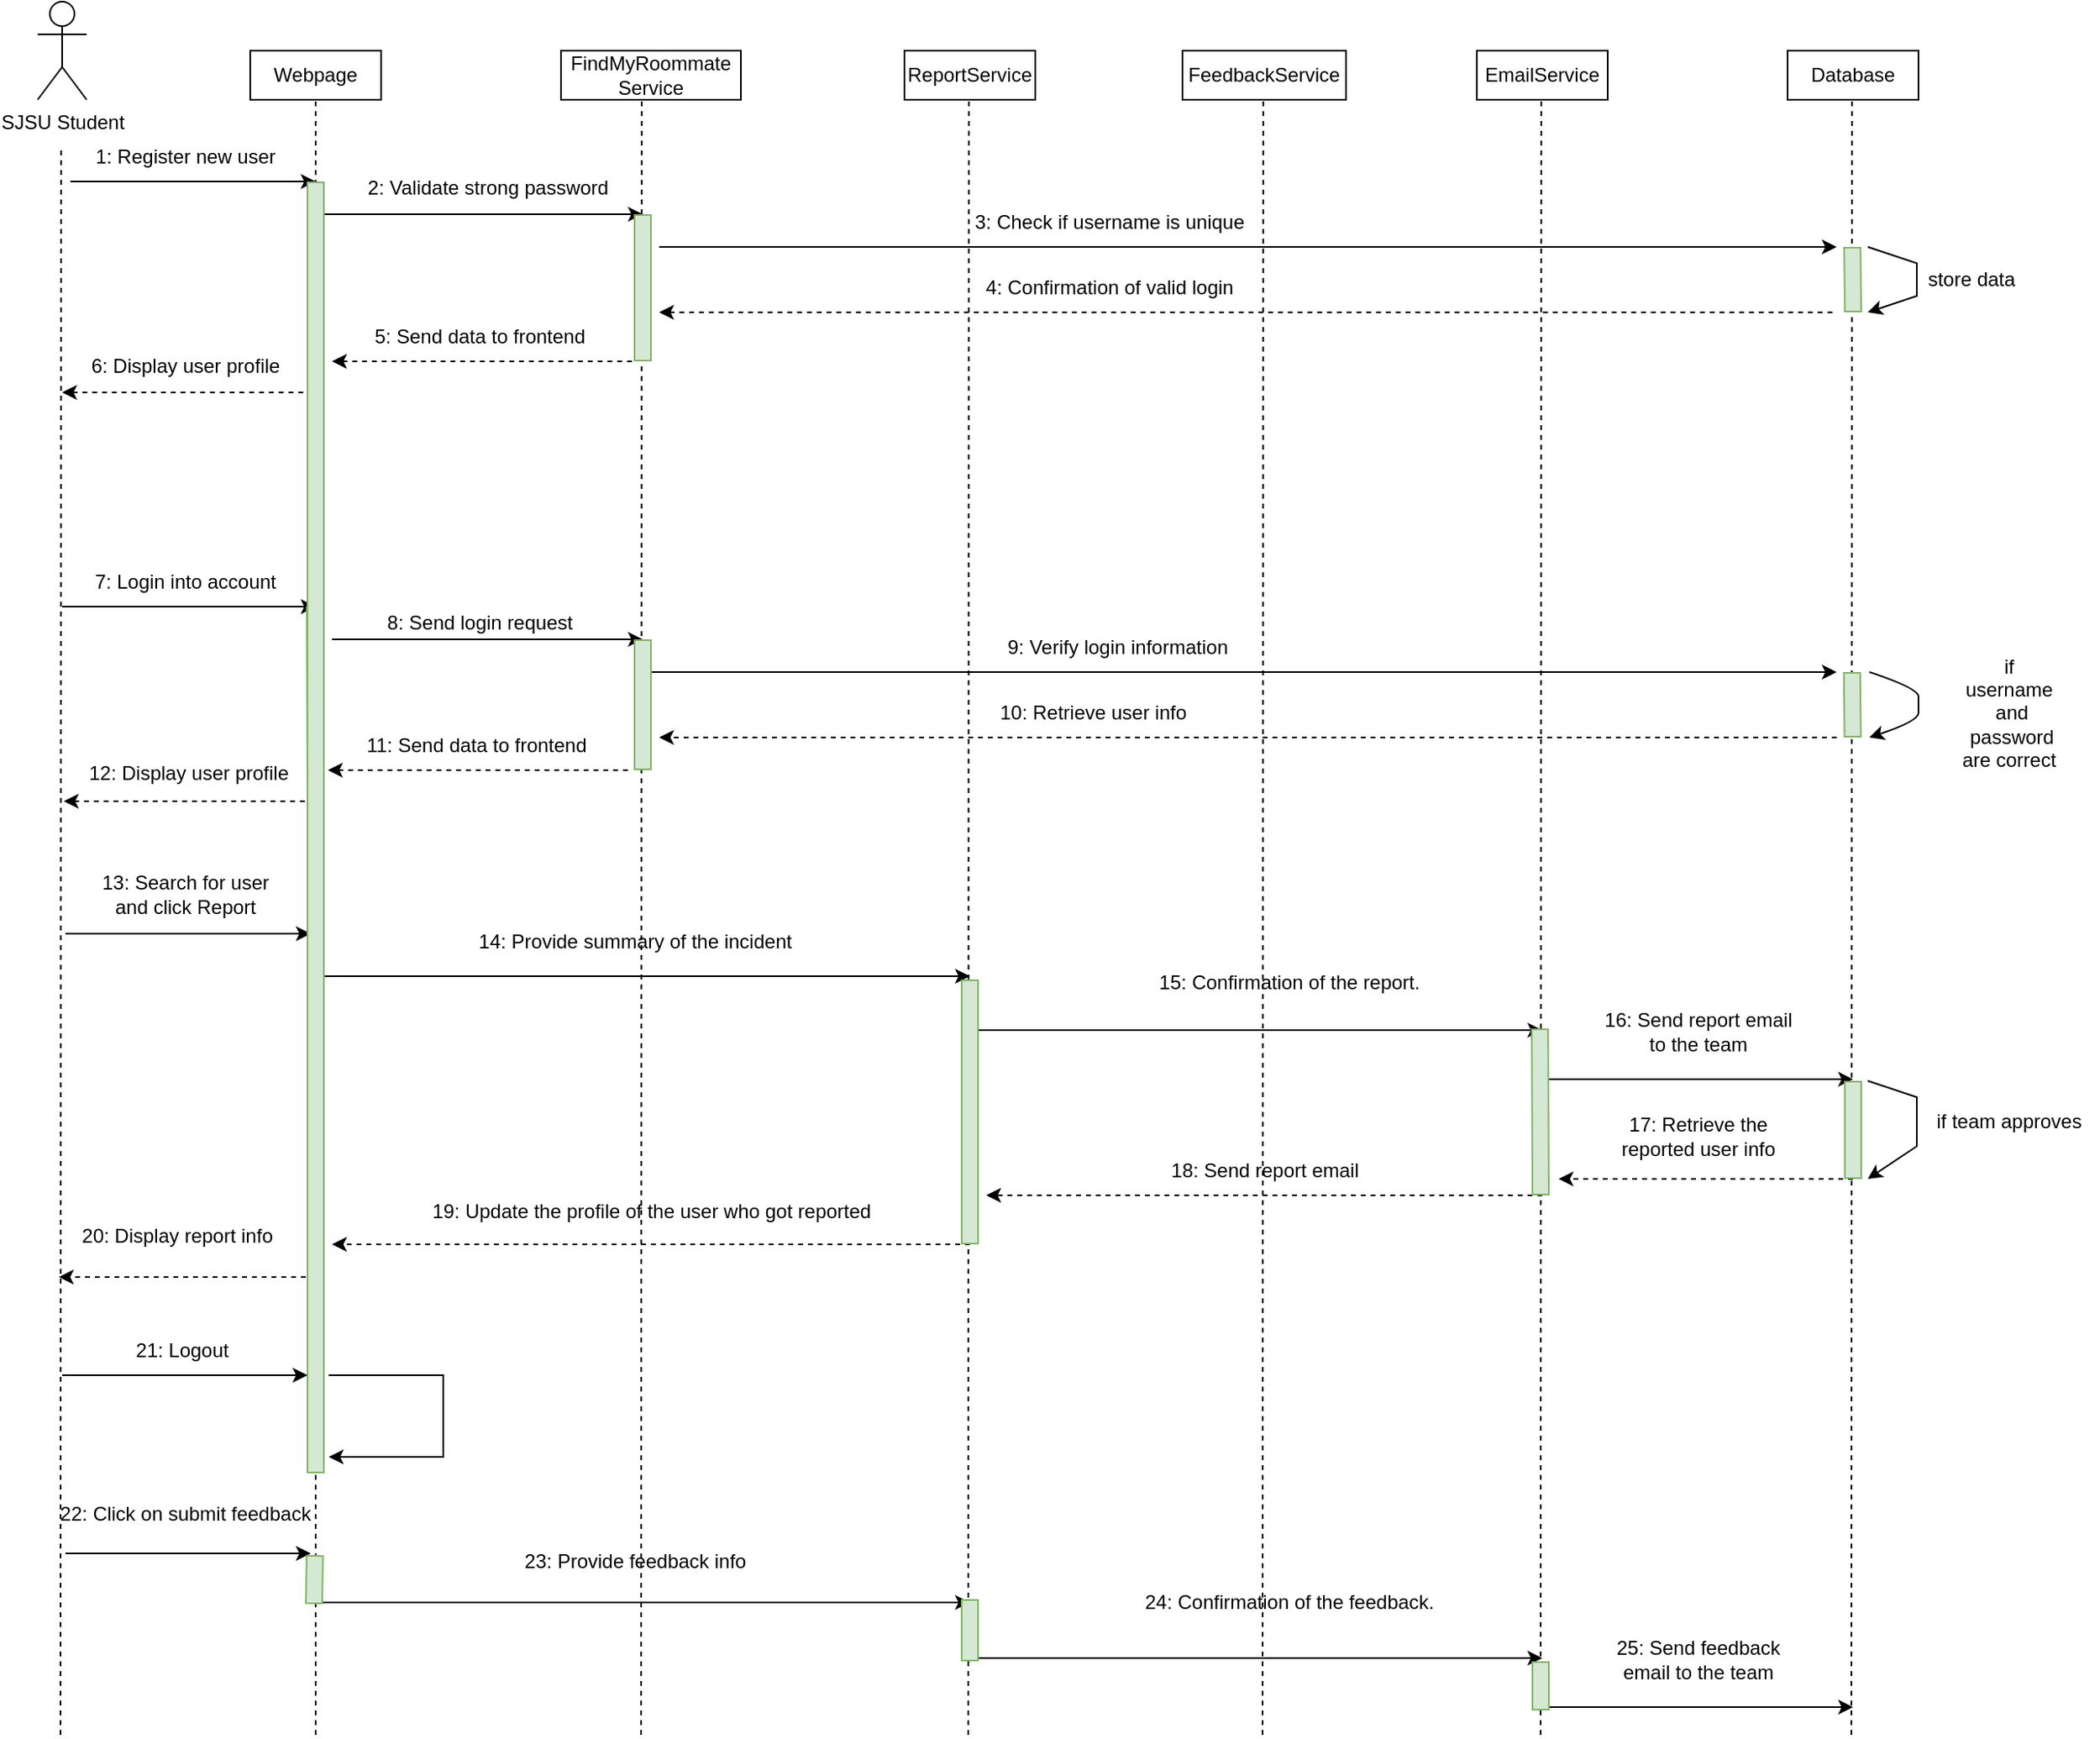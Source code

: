 <mxfile version="21.0.2" type="device"><diagram name="Page-1" id="Be2qZ1rxj8hh-KEwo5oF"><mxGraphModel dx="1735" dy="905" grid="1" gridSize="10" guides="1" tooltips="1" connect="1" arrows="1" fold="1" page="1" pageScale="1" pageWidth="1700" pageHeight="1100" math="0" shadow="0"><root><mxCell id="0"/><mxCell id="1" parent="0"/><mxCell id="5nqxp1VCexSYbMDBwNfy-2" value="SJSU Student" style="shape=umlActor;verticalLabelPosition=bottom;verticalAlign=top;html=1;outlineConnect=0;" parent="1" vertex="1"><mxGeometry x="40" y="20" width="30" height="60" as="geometry"/></mxCell><mxCell id="5nqxp1VCexSYbMDBwNfy-3" value="Webpage" style="rounded=0;whiteSpace=wrap;html=1;" parent="1" vertex="1"><mxGeometry x="170" y="50" width="80" height="30" as="geometry"/></mxCell><mxCell id="5nqxp1VCexSYbMDBwNfy-5" value="ReportService" style="rounded=0;whiteSpace=wrap;html=1;" parent="1" vertex="1"><mxGeometry x="570" y="50" width="80" height="30" as="geometry"/></mxCell><mxCell id="5nqxp1VCexSYbMDBwNfy-6" value="FeedbackService" style="rounded=0;whiteSpace=wrap;html=1;" parent="1" vertex="1"><mxGeometry x="740" y="50" width="100" height="30" as="geometry"/></mxCell><mxCell id="5nqxp1VCexSYbMDBwNfy-8" value="Database" style="rounded=0;whiteSpace=wrap;html=1;" parent="1" vertex="1"><mxGeometry x="1110" y="50" width="80" height="30" as="geometry"/></mxCell><mxCell id="5nqxp1VCexSYbMDBwNfy-9" value="" style="endArrow=none;dashed=1;html=1;rounded=0;entryX=0.5;entryY=1;entryDx=0;entryDy=0;" parent="1" target="5nqxp1VCexSYbMDBwNfy-3" edge="1"><mxGeometry width="50" height="50" relative="1" as="geometry"><mxPoint x="210" y="1080" as="sourcePoint"/><mxPoint x="209.37" y="110" as="targetPoint"/></mxGeometry></mxCell><mxCell id="5nqxp1VCexSYbMDBwNfy-10" value="" style="endArrow=none;dashed=1;html=1;rounded=0;" parent="1" edge="1"><mxGeometry width="50" height="50" relative="1" as="geometry"><mxPoint x="54" y="1080" as="sourcePoint"/><mxPoint x="54.37" y="110" as="targetPoint"/></mxGeometry></mxCell><mxCell id="5nqxp1VCexSYbMDBwNfy-12" value="" style="endArrow=none;dashed=1;html=1;rounded=0;entryX=0.5;entryY=1;entryDx=0;entryDy=0;" parent="1" edge="1"><mxGeometry width="50" height="50" relative="1" as="geometry"><mxPoint x="609" y="1080" as="sourcePoint"/><mxPoint x="609.38" y="80" as="targetPoint"/></mxGeometry></mxCell><mxCell id="5nqxp1VCexSYbMDBwNfy-13" value="" style="endArrow=none;dashed=1;html=1;rounded=0;entryX=0.5;entryY=1;entryDx=0;entryDy=0;" parent="1" edge="1"><mxGeometry width="50" height="50" relative="1" as="geometry"><mxPoint x="789" y="1080" as="sourcePoint"/><mxPoint x="789.39" y="80" as="targetPoint"/></mxGeometry></mxCell><mxCell id="5nqxp1VCexSYbMDBwNfy-15" value="" style="endArrow=none;dashed=1;html=1;rounded=0;entryX=0.5;entryY=1;entryDx=0;entryDy=0;" parent="1" edge="1"><mxGeometry width="50" height="50" relative="1" as="geometry"><mxPoint x="1149" y="1080" as="sourcePoint"/><mxPoint x="1149.38" y="80" as="targetPoint"/></mxGeometry></mxCell><mxCell id="5nqxp1VCexSYbMDBwNfy-16" value="" style="endArrow=classic;html=1;rounded=0;" parent="1" edge="1"><mxGeometry width="50" height="50" relative="1" as="geometry"><mxPoint x="60" y="130" as="sourcePoint"/><mxPoint x="210" y="130" as="targetPoint"/></mxGeometry></mxCell><mxCell id="5nqxp1VCexSYbMDBwNfy-18" value="" style="endArrow=classic;html=1;rounded=0;" parent="1" edge="1"><mxGeometry width="50" height="50" relative="1" as="geometry"><mxPoint x="420" y="170" as="sourcePoint"/><mxPoint x="1140" y="170" as="targetPoint"/></mxGeometry></mxCell><mxCell id="5nqxp1VCexSYbMDBwNfy-19" value="1: Register new user" style="text;html=1;align=center;verticalAlign=middle;resizable=0;points=[];autosize=1;strokeColor=none;fillColor=none;" parent="1" vertex="1"><mxGeometry x="65" y="100" width="130" height="30" as="geometry"/></mxCell><mxCell id="5nqxp1VCexSYbMDBwNfy-21" value="3: Check if username is unique" style="text;html=1;align=center;verticalAlign=middle;resizable=0;points=[];autosize=1;strokeColor=none;fillColor=none;" parent="1" vertex="1"><mxGeometry x="600" y="140" width="190" height="30" as="geometry"/></mxCell><mxCell id="5nqxp1VCexSYbMDBwNfy-22" value="" style="endArrow=classic;html=1;rounded=0;" parent="1" edge="1"><mxGeometry width="50" height="50" relative="1" as="geometry"><mxPoint x="55" y="390" as="sourcePoint"/><mxPoint x="210" y="390" as="targetPoint"/></mxGeometry></mxCell><mxCell id="5nqxp1VCexSYbMDBwNfy-23" value="7: Login into account" style="text;html=1;align=center;verticalAlign=middle;resizable=0;points=[];autosize=1;strokeColor=none;fillColor=none;" parent="1" vertex="1"><mxGeometry x="65" y="360" width="130" height="30" as="geometry"/></mxCell><mxCell id="5nqxp1VCexSYbMDBwNfy-26" value="10: Retrieve user info" style="text;html=1;align=center;verticalAlign=middle;resizable=0;points=[];autosize=1;strokeColor=none;fillColor=none;" parent="1" vertex="1"><mxGeometry x="615" y="440" width="140" height="30" as="geometry"/></mxCell><mxCell id="5nqxp1VCexSYbMDBwNfy-31" value="FindMyRoommate&lt;br&gt;Service" style="rounded=0;whiteSpace=wrap;html=1;" parent="1" vertex="1"><mxGeometry x="360" y="50" width="110" height="30" as="geometry"/></mxCell><mxCell id="5nqxp1VCexSYbMDBwNfy-32" value="" style="endArrow=none;dashed=1;html=1;rounded=0;entryX=0.5;entryY=1;entryDx=0;entryDy=0;" parent="1" edge="1"><mxGeometry width="50" height="50" relative="1" as="geometry"><mxPoint x="409" y="1080" as="sourcePoint"/><mxPoint x="409.38" y="80" as="targetPoint"/></mxGeometry></mxCell><mxCell id="5nqxp1VCexSYbMDBwNfy-34" value="" style="endArrow=classic;html=1;rounded=0;" parent="1" edge="1"><mxGeometry width="50" height="50" relative="1" as="geometry"><mxPoint x="210" y="150" as="sourcePoint"/><mxPoint x="410" y="150" as="targetPoint"/></mxGeometry></mxCell><mxCell id="5nqxp1VCexSYbMDBwNfy-35" value="" style="shape=flexArrow;endArrow=none;html=1;rounded=0;endFill=0;fillColor=#d5e8d4;strokeColor=#82b366;" parent="1" edge="1"><mxGeometry width="50" height="50" relative="1" as="geometry"><mxPoint x="410" y="240" as="sourcePoint"/><mxPoint x="410.0" y="150" as="targetPoint"/></mxGeometry></mxCell><mxCell id="5nqxp1VCexSYbMDBwNfy-36" value="2: Validate strong password" style="text;html=1;align=center;verticalAlign=middle;resizable=0;points=[];autosize=1;strokeColor=none;fillColor=none;" parent="1" vertex="1"><mxGeometry x="230" y="119" width="170" height="30" as="geometry"/></mxCell><mxCell id="5nqxp1VCexSYbMDBwNfy-37" value="" style="shape=flexArrow;endArrow=none;html=1;rounded=0;endFill=0;fillColor=#d5e8d4;strokeColor=#82b366;" parent="1" edge="1"><mxGeometry width="50" height="50" relative="1" as="geometry"><mxPoint x="1150" y="210" as="sourcePoint"/><mxPoint x="1149.58" y="170" as="targetPoint"/></mxGeometry></mxCell><mxCell id="5nqxp1VCexSYbMDBwNfy-38" value="" style="endArrow=classic;html=1;rounded=0;" parent="1" edge="1"><mxGeometry width="50" height="50" relative="1" as="geometry"><mxPoint x="1159" y="170" as="sourcePoint"/><mxPoint x="1159" y="210" as="targetPoint"/><Array as="points"><mxPoint x="1189" y="180"/><mxPoint x="1189" y="190"/><mxPoint x="1189" y="200"/></Array></mxGeometry></mxCell><mxCell id="5nqxp1VCexSYbMDBwNfy-50" value="" style="endArrow=none;dashed=1;html=1;rounded=0;fontFamily=Helvetica;fontSize=12;fontColor=default;startArrow=classic;startFill=1;" parent="1" edge="1"><mxGeometry width="50" height="50" relative="1" as="geometry"><mxPoint x="420" y="210" as="sourcePoint"/><mxPoint x="1140" y="210" as="targetPoint"/></mxGeometry></mxCell><mxCell id="5nqxp1VCexSYbMDBwNfy-51" value="4: Confirmation of valid login" style="text;html=1;align=center;verticalAlign=middle;resizable=0;points=[];autosize=1;strokeColor=none;fillColor=none;fontSize=12;fontFamily=Helvetica;fontColor=default;" parent="1" vertex="1"><mxGeometry x="610" y="180" width="170" height="30" as="geometry"/></mxCell><mxCell id="5nqxp1VCexSYbMDBwNfy-52" value="" style="endArrow=none;dashed=1;html=1;rounded=0;fontFamily=Helvetica;fontSize=12;fontColor=default;startArrow=classic;startFill=1;" parent="1" edge="1"><mxGeometry width="50" height="50" relative="1" as="geometry"><mxPoint x="220" y="240" as="sourcePoint"/><mxPoint x="405" y="240" as="targetPoint"/></mxGeometry></mxCell><mxCell id="5nqxp1VCexSYbMDBwNfy-53" value="5: Send data to frontend" style="text;html=1;align=center;verticalAlign=middle;resizable=0;points=[];autosize=1;strokeColor=none;fillColor=none;fontSize=12;fontFamily=Helvetica;fontColor=default;" parent="1" vertex="1"><mxGeometry x="235" y="210" width="150" height="30" as="geometry"/></mxCell><mxCell id="5nqxp1VCexSYbMDBwNfy-54" value="" style="endArrow=classic;html=1;rounded=0;fontFamily=Helvetica;fontSize=12;fontColor=default;" parent="1" edge="1"><mxGeometry width="50" height="50" relative="1" as="geometry"><mxPoint x="220" y="410" as="sourcePoint"/><mxPoint x="410" y="410" as="targetPoint"/></mxGeometry></mxCell><mxCell id="5nqxp1VCexSYbMDBwNfy-55" value="8: Send login request" style="text;html=1;align=center;verticalAlign=middle;resizable=0;points=[];autosize=1;strokeColor=none;fillColor=none;fontSize=12;fontFamily=Helvetica;fontColor=default;" parent="1" vertex="1"><mxGeometry x="240" y="385" width="140" height="30" as="geometry"/></mxCell><mxCell id="5nqxp1VCexSYbMDBwNfy-56" value="" style="endArrow=classic;html=1;rounded=0;fontFamily=Helvetica;fontSize=12;fontColor=default;" parent="1" edge="1"><mxGeometry width="50" height="50" relative="1" as="geometry"><mxPoint x="410" y="430" as="sourcePoint"/><mxPoint x="1140" y="430" as="targetPoint"/></mxGeometry></mxCell><mxCell id="5nqxp1VCexSYbMDBwNfy-57" value="" style="shape=flexArrow;endArrow=none;html=1;rounded=0;endFill=0;fillColor=#d5e8d4;strokeColor=#82b366;" parent="1" edge="1"><mxGeometry width="50" height="50" relative="1" as="geometry"><mxPoint x="410" y="490" as="sourcePoint"/><mxPoint x="410.0" y="410" as="targetPoint"/></mxGeometry></mxCell><mxCell id="5nqxp1VCexSYbMDBwNfy-58" value="9: Verify login information" style="text;html=1;align=center;verticalAlign=middle;resizable=0;points=[];autosize=1;strokeColor=none;fillColor=none;fontSize=12;fontFamily=Helvetica;fontColor=default;" parent="1" vertex="1"><mxGeometry x="620" y="400" width="160" height="30" as="geometry"/></mxCell><mxCell id="5nqxp1VCexSYbMDBwNfy-59" value="" style="endArrow=classic;html=1;strokeColor=default;curved=1;" parent="1" edge="1"><mxGeometry width="50" height="50" relative="1" as="geometry"><mxPoint x="1160" y="430" as="sourcePoint"/><mxPoint x="1160" y="470" as="targetPoint"/><Array as="points"><mxPoint x="1190" y="440"/><mxPoint x="1190" y="450"/><mxPoint x="1190" y="460"/></Array></mxGeometry></mxCell><mxCell id="5nqxp1VCexSYbMDBwNfy-60" value="" style="endArrow=classic;html=1;rounded=0;fontFamily=Helvetica;fontSize=12;fontColor=default;dashed=1;" parent="1" edge="1"><mxGeometry width="50" height="50" relative="1" as="geometry"><mxPoint x="1140" y="470" as="sourcePoint"/><mxPoint x="420" y="470" as="targetPoint"/></mxGeometry></mxCell><mxCell id="5nqxp1VCexSYbMDBwNfy-61" value="" style="shape=flexArrow;endArrow=none;html=1;rounded=0;endFill=0;fillColor=#d5e8d4;strokeColor=#82b366;" parent="1" edge="1"><mxGeometry width="50" height="50" relative="1" as="geometry"><mxPoint x="1149.8" y="470" as="sourcePoint"/><mxPoint x="1149.38" y="430" as="targetPoint"/></mxGeometry></mxCell><mxCell id="5nqxp1VCexSYbMDBwNfy-64" value="store data" style="text;html=1;align=center;verticalAlign=middle;resizable=0;points=[];autosize=1;strokeColor=none;fillColor=none;fontSize=12;fontFamily=Helvetica;fontColor=default;" parent="1" vertex="1"><mxGeometry x="1182" y="175" width="80" height="30" as="geometry"/></mxCell><mxCell id="5nqxp1VCexSYbMDBwNfy-65" value="if &lt;br&gt;username&lt;br&gt;&amp;nbsp;and&lt;br&gt;&amp;nbsp;password&lt;br&gt;are correct" style="text;html=1;align=center;verticalAlign=middle;resizable=0;points=[];autosize=1;strokeColor=none;fillColor=none;fontSize=12;fontFamily=Helvetica;fontColor=default;" parent="1" vertex="1"><mxGeometry x="1205" y="410" width="80" height="90" as="geometry"/></mxCell><mxCell id="5nqxp1VCexSYbMDBwNfy-66" value="" style="endArrow=none;dashed=1;html=1;rounded=0;fontFamily=Helvetica;fontSize=12;fontColor=default;startArrow=classic;startFill=1;" parent="1" edge="1"><mxGeometry width="50" height="50" relative="1" as="geometry"><mxPoint x="55" y="259" as="sourcePoint"/><mxPoint x="210" y="259" as="targetPoint"/></mxGeometry></mxCell><mxCell id="5nqxp1VCexSYbMDBwNfy-67" value="6: Display user profile" style="text;html=1;align=center;verticalAlign=middle;resizable=0;points=[];autosize=1;strokeColor=none;fillColor=none;fontSize=12;fontFamily=Helvetica;fontColor=default;" parent="1" vertex="1"><mxGeometry x="60" y="228" width="140" height="30" as="geometry"/></mxCell><mxCell id="5nqxp1VCexSYbMDBwNfy-69" value="" style="endArrow=none;dashed=1;html=1;rounded=0;fontFamily=Helvetica;fontSize=12;fontColor=default;startArrow=classic;startFill=1;" parent="1" edge="1"><mxGeometry width="50" height="50" relative="1" as="geometry"><mxPoint x="217.5" y="490" as="sourcePoint"/><mxPoint x="402.5" y="490" as="targetPoint"/></mxGeometry></mxCell><mxCell id="5nqxp1VCexSYbMDBwNfy-70" value="11: Send data to frontend" style="text;html=1;align=center;verticalAlign=middle;resizable=0;points=[];autosize=1;strokeColor=none;fillColor=none;fontSize=12;fontFamily=Helvetica;fontColor=default;" parent="1" vertex="1"><mxGeometry x="227.5" y="460" width="160" height="30" as="geometry"/></mxCell><mxCell id="5nqxp1VCexSYbMDBwNfy-71" value="" style="endArrow=none;dashed=1;html=1;rounded=0;fontFamily=Helvetica;fontSize=12;fontColor=default;startArrow=classic;startFill=1;" parent="1" edge="1"><mxGeometry width="50" height="50" relative="1" as="geometry"><mxPoint x="56" y="509" as="sourcePoint"/><mxPoint x="211" y="509" as="targetPoint"/></mxGeometry></mxCell><mxCell id="5nqxp1VCexSYbMDBwNfy-72" value="12: Display user profile" style="text;html=1;align=center;verticalAlign=middle;resizable=0;points=[];autosize=1;strokeColor=none;fillColor=none;fontSize=12;fontFamily=Helvetica;fontColor=default;" parent="1" vertex="1"><mxGeometry x="57" y="477" width="150" height="30" as="geometry"/></mxCell><mxCell id="5nqxp1VCexSYbMDBwNfy-33" value="" style="shape=flexArrow;endArrow=none;html=1;rounded=0;endFill=0;fillColor=#d5e8d4;strokeColor=#82b366;" parent="1" edge="1"><mxGeometry width="50" height="50" relative="1" as="geometry"><mxPoint x="210" y="510" as="sourcePoint"/><mxPoint x="209.57" y="390" as="targetPoint"/></mxGeometry></mxCell><mxCell id="5nqxp1VCexSYbMDBwNfy-73" value="13: Search for user &lt;br&gt;and click Report" style="text;html=1;align=center;verticalAlign=middle;resizable=0;points=[];autosize=1;strokeColor=none;fillColor=none;" parent="1" vertex="1"><mxGeometry x="65" y="546" width="130" height="40" as="geometry"/></mxCell><mxCell id="5nqxp1VCexSYbMDBwNfy-75" value="" style="endArrow=classic;html=1;rounded=0;" parent="1" edge="1"><mxGeometry width="50" height="50" relative="1" as="geometry"><mxPoint x="57" y="590" as="sourcePoint"/><mxPoint x="207" y="590" as="targetPoint"/></mxGeometry></mxCell><mxCell id="5nqxp1VCexSYbMDBwNfy-76" value="" style="endArrow=classic;html=1;rounded=0;" parent="1" edge="1"><mxGeometry width="50" height="50" relative="1" as="geometry"><mxPoint x="210" y="616" as="sourcePoint"/><mxPoint x="610" y="616" as="targetPoint"/></mxGeometry></mxCell><mxCell id="5nqxp1VCexSYbMDBwNfy-77" value="14: Provide summary of the incident" style="text;html=1;align=center;verticalAlign=middle;resizable=0;points=[];autosize=1;strokeColor=none;fillColor=none;" parent="1" vertex="1"><mxGeometry x="300" y="580" width="210" height="30" as="geometry"/></mxCell><mxCell id="5nqxp1VCexSYbMDBwNfy-78" value="" style="endArrow=classic;html=1;rounded=0;" parent="1" edge="1"><mxGeometry width="50" height="50" relative="1" as="geometry"><mxPoint x="610" y="649" as="sourcePoint"/><mxPoint x="960" y="649" as="targetPoint"/></mxGeometry></mxCell><mxCell id="5nqxp1VCexSYbMDBwNfy-79" value="15: Confirmation of the report." style="text;html=1;align=center;verticalAlign=middle;resizable=0;points=[];autosize=1;strokeColor=none;fillColor=none;" parent="1" vertex="1"><mxGeometry x="715" y="605" width="180" height="30" as="geometry"/></mxCell><mxCell id="5nqxp1VCexSYbMDBwNfy-80" value="EmailService" style="rounded=0;whiteSpace=wrap;html=1;" parent="1" vertex="1"><mxGeometry x="920" y="50" width="80" height="30" as="geometry"/></mxCell><mxCell id="5nqxp1VCexSYbMDBwNfy-81" value="" style="endArrow=none;dashed=1;html=1;rounded=0;entryX=0.5;entryY=1;entryDx=0;entryDy=0;" parent="1" edge="1"><mxGeometry width="50" height="50" relative="1" as="geometry"><mxPoint x="959" y="1080" as="sourcePoint"/><mxPoint x="959.38" y="80" as="targetPoint"/></mxGeometry></mxCell><mxCell id="5nqxp1VCexSYbMDBwNfy-82" value="" style="endArrow=classic;html=1;rounded=0;" parent="1" edge="1"><mxGeometry width="50" height="50" relative="1" as="geometry"><mxPoint x="960" y="679" as="sourcePoint"/><mxPoint x="1150" y="679" as="targetPoint"/></mxGeometry></mxCell><mxCell id="5nqxp1VCexSYbMDBwNfy-83" value="16: Send report email &lt;br&gt;to the team" style="text;html=1;align=center;verticalAlign=middle;resizable=0;points=[];autosize=1;strokeColor=none;fillColor=none;" parent="1" vertex="1"><mxGeometry x="985" y="630" width="140" height="40" as="geometry"/></mxCell><mxCell id="5nqxp1VCexSYbMDBwNfy-84" value="" style="endArrow=classic;html=1;rounded=0;" parent="1" edge="1"><mxGeometry width="50" height="50" relative="1" as="geometry"><mxPoint x="1159" y="680" as="sourcePoint"/><mxPoint x="1159" y="740" as="targetPoint"/><Array as="points"><mxPoint x="1189" y="690"/><mxPoint x="1189" y="700"/><mxPoint x="1189" y="720"/></Array></mxGeometry></mxCell><mxCell id="5nqxp1VCexSYbMDBwNfy-85" value="if team approves" style="text;html=1;align=center;verticalAlign=middle;resizable=0;points=[];autosize=1;strokeColor=none;fillColor=none;fontSize=12;fontFamily=Helvetica;fontColor=default;" parent="1" vertex="1"><mxGeometry x="1190" y="690" width="110" height="30" as="geometry"/></mxCell><mxCell id="5nqxp1VCexSYbMDBwNfy-86" value="" style="endArrow=classic;html=1;rounded=0;fontFamily=Helvetica;fontSize=12;fontColor=default;dashed=1;" parent="1" edge="1"><mxGeometry width="50" height="50" relative="1" as="geometry"><mxPoint x="1150" y="740" as="sourcePoint"/><mxPoint x="970" y="740" as="targetPoint"/></mxGeometry></mxCell><mxCell id="5nqxp1VCexSYbMDBwNfy-87" value="" style="endArrow=classic;html=1;rounded=0;fontFamily=Helvetica;fontSize=12;fontColor=default;dashed=1;" parent="1" edge="1"><mxGeometry width="50" height="50" relative="1" as="geometry"><mxPoint x="960" y="750" as="sourcePoint"/><mxPoint x="620" y="750" as="targetPoint"/></mxGeometry></mxCell><mxCell id="5nqxp1VCexSYbMDBwNfy-88" value="" style="endArrow=classic;html=1;rounded=0;fontFamily=Helvetica;fontSize=12;fontColor=default;dashed=1;" parent="1" edge="1"><mxGeometry width="50" height="50" relative="1" as="geometry"><mxPoint x="610" y="780" as="sourcePoint"/><mxPoint x="220" y="780" as="targetPoint"/></mxGeometry></mxCell><mxCell id="5nqxp1VCexSYbMDBwNfy-89" value="" style="endArrow=classic;html=1;rounded=0;fontFamily=Helvetica;fontSize=12;fontColor=default;dashed=1;" parent="1" edge="1"><mxGeometry width="50" height="50" relative="1" as="geometry"><mxPoint x="210" y="800" as="sourcePoint"/><mxPoint x="53" y="800" as="targetPoint"/></mxGeometry></mxCell><mxCell id="5nqxp1VCexSYbMDBwNfy-91" value="" style="shape=flexArrow;endArrow=none;html=1;rounded=0;endFill=0;fillColor=#d5e8d4;strokeColor=#82b366;" parent="1" edge="1"><mxGeometry width="50" height="50" relative="1" as="geometry"><mxPoint x="610" y="780" as="sourcePoint"/><mxPoint x="610" y="618" as="targetPoint"/></mxGeometry></mxCell><mxCell id="5nqxp1VCexSYbMDBwNfy-92" value="" style="shape=flexArrow;endArrow=none;html=1;rounded=0;endFill=0;fillColor=#d5e8d4;strokeColor=#82b366;" parent="1" edge="1"><mxGeometry width="50" height="50" relative="1" as="geometry"><mxPoint x="959" y="750" as="sourcePoint"/><mxPoint x="958.57" y="648" as="targetPoint"/></mxGeometry></mxCell><mxCell id="5nqxp1VCexSYbMDBwNfy-93" value="" style="shape=flexArrow;endArrow=none;html=1;rounded=0;endFill=0;fillColor=#d5e8d4;strokeColor=#82b366;" parent="1" edge="1"><mxGeometry width="50" height="50" relative="1" as="geometry"><mxPoint x="1150" y="740" as="sourcePoint"/><mxPoint x="1150.0" y="680" as="targetPoint"/></mxGeometry></mxCell><mxCell id="5nqxp1VCexSYbMDBwNfy-94" value="17: Retrieve the &lt;br&gt;reported user info" style="text;html=1;align=center;verticalAlign=middle;resizable=0;points=[];autosize=1;strokeColor=none;fillColor=none;fontSize=12;fontFamily=Helvetica;fontColor=default;" parent="1" vertex="1"><mxGeometry x="995" y="694" width="120" height="40" as="geometry"/></mxCell><mxCell id="5nqxp1VCexSYbMDBwNfy-95" value="18: Send report email" style="text;html=1;align=center;verticalAlign=middle;resizable=0;points=[];autosize=1;strokeColor=none;fillColor=none;fontSize=12;fontFamily=Helvetica;fontColor=default;" parent="1" vertex="1"><mxGeometry x="720" y="720" width="140" height="30" as="geometry"/></mxCell><mxCell id="5nqxp1VCexSYbMDBwNfy-96" value="19: Update the profile of the user who got reported" style="text;html=1;align=center;verticalAlign=middle;resizable=0;points=[];autosize=1;strokeColor=none;fillColor=none;fontSize=12;fontFamily=Helvetica;fontColor=default;" parent="1" vertex="1"><mxGeometry x="270" y="745" width="290" height="30" as="geometry"/></mxCell><mxCell id="5nqxp1VCexSYbMDBwNfy-97" value="20: Display report info" style="text;html=1;align=center;verticalAlign=middle;resizable=0;points=[];autosize=1;strokeColor=none;fillColor=none;fontSize=12;fontFamily=Helvetica;fontColor=default;" parent="1" vertex="1"><mxGeometry x="55" y="760" width="140" height="30" as="geometry"/></mxCell><mxCell id="5nqxp1VCexSYbMDBwNfy-98" value="22: Click on submit feedback" style="text;html=1;align=center;verticalAlign=middle;resizable=0;points=[];autosize=1;strokeColor=none;fillColor=none;" parent="1" vertex="1"><mxGeometry x="40" y="930" width="180" height="30" as="geometry"/></mxCell><mxCell id="5nqxp1VCexSYbMDBwNfy-99" value="" style="endArrow=classic;html=1;rounded=0;" parent="1" edge="1"><mxGeometry width="50" height="50" relative="1" as="geometry"><mxPoint x="57" y="969" as="sourcePoint"/><mxPoint x="207" y="969" as="targetPoint"/></mxGeometry></mxCell><mxCell id="5nqxp1VCexSYbMDBwNfy-100" value="" style="endArrow=classic;html=1;rounded=0;" parent="1" edge="1"><mxGeometry width="50" height="50" relative="1" as="geometry"><mxPoint x="210" y="999" as="sourcePoint"/><mxPoint x="610" y="999" as="targetPoint"/></mxGeometry></mxCell><mxCell id="5nqxp1VCexSYbMDBwNfy-101" value="23: Provide feedback info" style="text;html=1;align=center;verticalAlign=middle;resizable=0;points=[];autosize=1;strokeColor=none;fillColor=none;" parent="1" vertex="1"><mxGeometry x="325" y="959" width="160" height="30" as="geometry"/></mxCell><mxCell id="5nqxp1VCexSYbMDBwNfy-102" value="" style="endArrow=classic;html=1;rounded=0;" parent="1" edge="1"><mxGeometry width="50" height="50" relative="1" as="geometry"><mxPoint x="610" y="1033" as="sourcePoint"/><mxPoint x="960" y="1033" as="targetPoint"/></mxGeometry></mxCell><mxCell id="5nqxp1VCexSYbMDBwNfy-103" value="24: Confirmation of the feedback." style="text;html=1;align=center;verticalAlign=middle;resizable=0;points=[];autosize=1;strokeColor=none;fillColor=none;" parent="1" vertex="1"><mxGeometry x="705" y="984" width="200" height="30" as="geometry"/></mxCell><mxCell id="5nqxp1VCexSYbMDBwNfy-104" value="" style="endArrow=classic;html=1;rounded=0;" parent="1" edge="1"><mxGeometry width="50" height="50" relative="1" as="geometry"><mxPoint x="960" y="1063" as="sourcePoint"/><mxPoint x="1150" y="1063" as="targetPoint"/></mxGeometry></mxCell><mxCell id="5nqxp1VCexSYbMDBwNfy-105" value="25: Send feedback&lt;br&gt;email to the team" style="text;html=1;align=center;verticalAlign=middle;resizable=0;points=[];autosize=1;strokeColor=none;fillColor=none;" parent="1" vertex="1"><mxGeometry x="995" y="1014" width="120" height="40" as="geometry"/></mxCell><mxCell id="5nqxp1VCexSYbMDBwNfy-113" value="" style="shape=flexArrow;endArrow=none;html=1;rounded=0;endFill=0;fillColor=#d5e8d4;strokeColor=#82b366;" parent="1" edge="1"><mxGeometry width="50" height="50" relative="1" as="geometry"><mxPoint x="610" y="1035" as="sourcePoint"/><mxPoint x="610" y="997" as="targetPoint"/></mxGeometry></mxCell><mxCell id="5nqxp1VCexSYbMDBwNfy-114" value="" style="shape=flexArrow;endArrow=none;html=1;rounded=0;endFill=0;fillColor=#d5e8d4;strokeColor=#82b366;" parent="1" edge="1"><mxGeometry width="50" height="50" relative="1" as="geometry"><mxPoint x="959" y="1065" as="sourcePoint"/><mxPoint x="959" y="1035" as="targetPoint"/></mxGeometry></mxCell><mxCell id="5nqxp1VCexSYbMDBwNfy-27" value="" style="shape=flexArrow;endArrow=none;html=1;rounded=0;endFill=0;fillColor=#d5e8d4;strokeColor=#82b366;" parent="1" edge="1"><mxGeometry width="50" height="50" relative="1" as="geometry"><mxPoint x="210" y="920" as="sourcePoint"/><mxPoint x="210" y="130" as="targetPoint"/></mxGeometry></mxCell><mxCell id="5nqxp1VCexSYbMDBwNfy-120" value="21: Logout" style="text;html=1;align=center;verticalAlign=middle;resizable=0;points=[];autosize=1;strokeColor=none;fillColor=none;" parent="1" vertex="1"><mxGeometry x="88" y="830" width="80" height="30" as="geometry"/></mxCell><mxCell id="5nqxp1VCexSYbMDBwNfy-121" value="" style="endArrow=classic;html=1;rounded=0;" parent="1" edge="1"><mxGeometry width="50" height="50" relative="1" as="geometry"><mxPoint x="55" y="860" as="sourcePoint"/><mxPoint x="205" y="860" as="targetPoint"/></mxGeometry></mxCell><mxCell id="5nqxp1VCexSYbMDBwNfy-123" value="" style="endArrow=classic;html=1;rounded=0;fontFamily=Helvetica;fontSize=12;fontColor=default;" parent="1" edge="1"><mxGeometry width="50" height="50" relative="1" as="geometry"><mxPoint x="218" y="860" as="sourcePoint"/><mxPoint x="218" y="910" as="targetPoint"/><Array as="points"><mxPoint x="288" y="860"/><mxPoint x="288" y="910"/></Array></mxGeometry></mxCell><mxCell id="9CfJ-kNavFCB2_6eOeif-1" value="" style="shape=flexArrow;endArrow=none;html=1;rounded=0;endFill=0;fillColor=#d5e8d4;strokeColor=#82b366;" edge="1" parent="1"><mxGeometry width="50" height="50" relative="1" as="geometry"><mxPoint x="209" y="1000" as="sourcePoint"/><mxPoint x="209.47" y="970" as="targetPoint"/></mxGeometry></mxCell></root></mxGraphModel></diagram></mxfile>